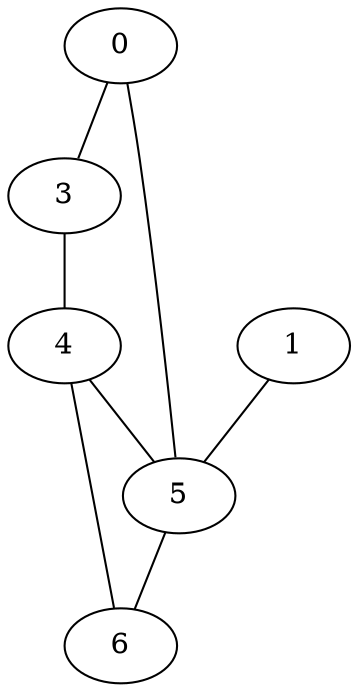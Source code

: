 strict graph G {
0 -- 3;
0 -- 5;
1 -- 5;
3 -- 0;
3 -- 4;
4 -- 3;
4 -- 5;
4 -- 6;
5 -- 0;
5 -- 1;
5 -- 4;
5 -- 6;
}
